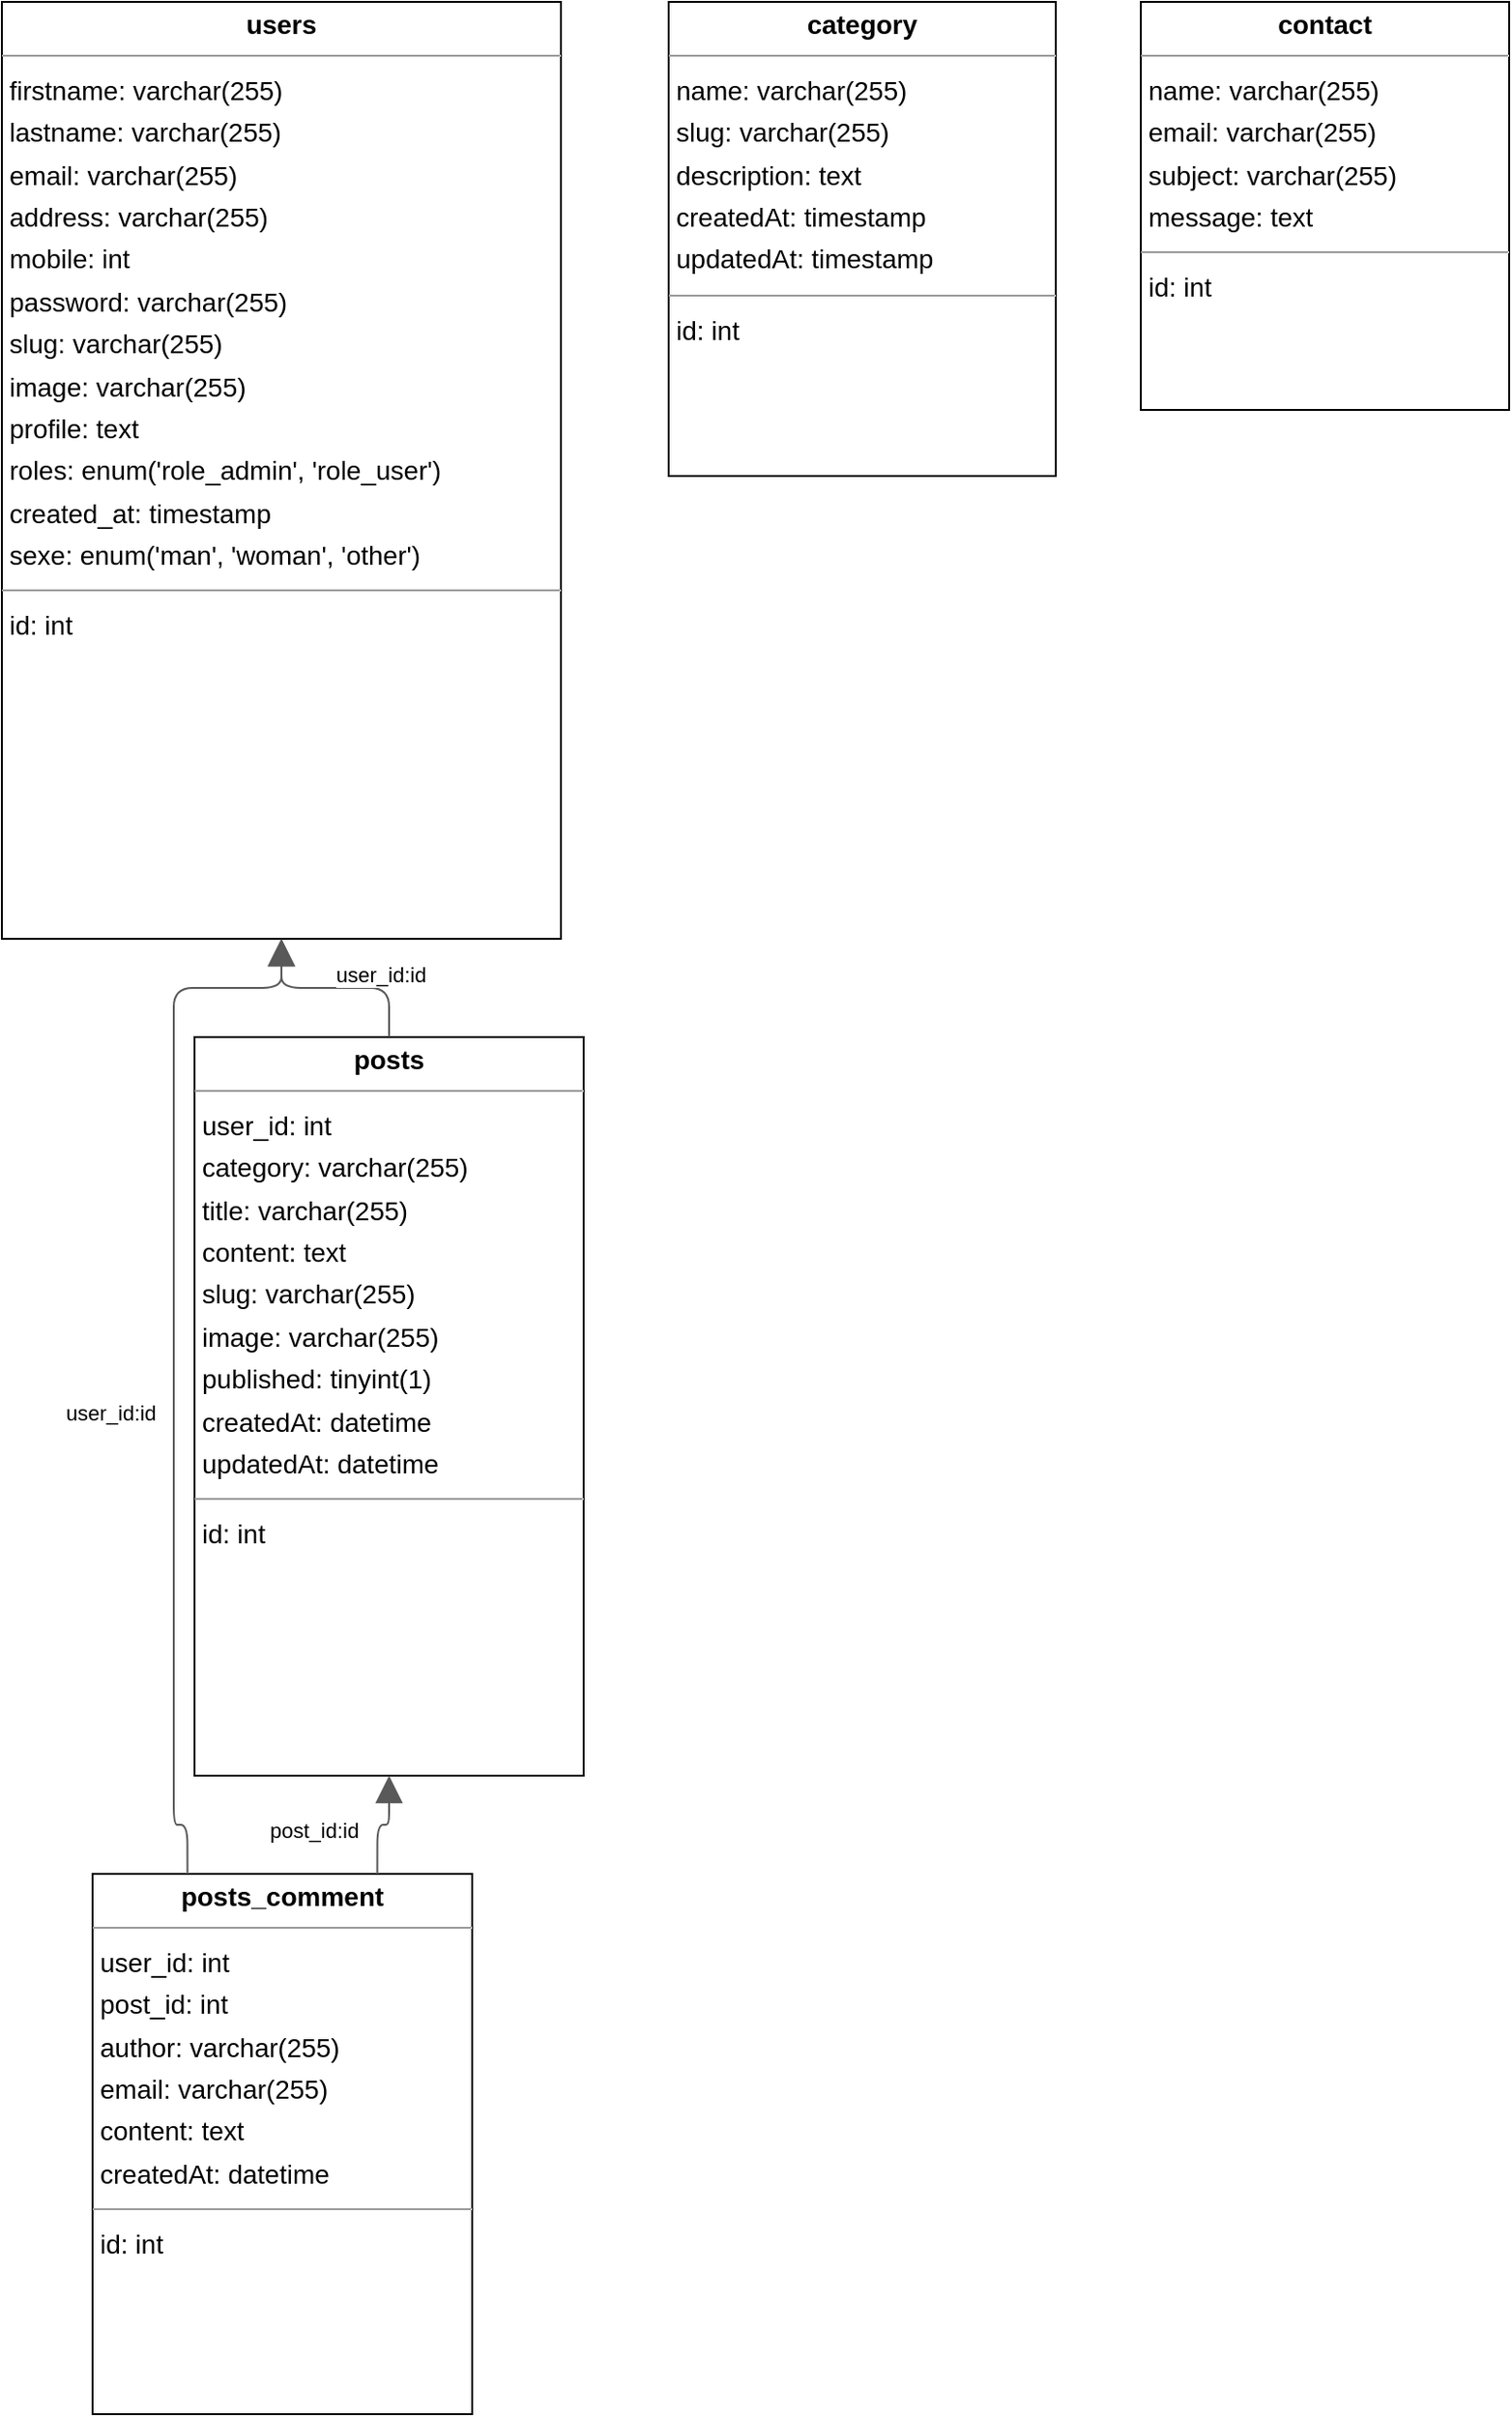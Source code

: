 <mxGraphModel dx="0" dy="0" grid="1" gridSize="10" guides="1" tooltips="1" connect="1" arrows="1" fold="1" page="0" pageScale="1" background="none" math="0" shadow="0">
  <root>
    <mxCell id="0" />
    <mxCell id="1" parent="0" />
    <mxCell id="node3" parent="1" vertex="1" value="&lt;p style=&quot;margin:0px;margin-top:4px;text-align:center;&quot;&gt;&lt;b&gt;category&lt;/b&gt;&lt;/p&gt;&lt;hr size=&quot;1&quot;/&gt;&lt;p style=&quot;margin:0 0 0 4px;line-height:1.6;&quot;&gt; name: varchar(255)&lt;br/&gt; slug: varchar(255)&lt;br/&gt; description: text&lt;br/&gt; createdAt: timestamp&lt;br/&gt; updatedAt: timestamp&lt;/p&gt;&lt;hr size=&quot;1&quot;/&gt;&lt;p style=&quot;margin:0 0 0 4px;line-height:1.6;&quot;&gt; id: int&lt;/p&gt;" style="verticalAlign=top;align=left;overflow=fill;fontSize=14;fontFamily=Helvetica;html=1;rounded=0;shadow=0;comic=0;labelBackgroundColor=none;strokeWidth=1;">
      <mxGeometry x="205" y="-248" width="205" height="251" as="geometry" />
    </mxCell>
    <mxCell id="node2" parent="1" vertex="1" value="&lt;p style=&quot;margin:0px;margin-top:4px;text-align:center;&quot;&gt;&lt;b&gt;contact&lt;/b&gt;&lt;/p&gt;&lt;hr size=&quot;1&quot;/&gt;&lt;p style=&quot;margin:0 0 0 4px;line-height:1.6;&quot;&gt; name: varchar(255)&lt;br/&gt; email: varchar(255)&lt;br/&gt; subject: varchar(255)&lt;br/&gt; message: text&lt;/p&gt;&lt;hr size=&quot;1&quot;/&gt;&lt;p style=&quot;margin:0 0 0 4px;line-height:1.6;&quot;&gt; id: int&lt;/p&gt;" style="verticalAlign=top;align=left;overflow=fill;fontSize=14;fontFamily=Helvetica;html=1;rounded=0;shadow=0;comic=0;labelBackgroundColor=none;strokeWidth=1;">
      <mxGeometry x="455" y="-248" width="195" height="216" as="geometry" />
    </mxCell>
    <mxCell id="node4" parent="1" vertex="1" value="&lt;p style=&quot;margin:0px;margin-top:4px;text-align:center;&quot;&gt;&lt;b&gt;posts&lt;/b&gt;&lt;/p&gt;&lt;hr size=&quot;1&quot;/&gt;&lt;p style=&quot;margin:0 0 0 4px;line-height:1.6;&quot;&gt; user_id: int&lt;br/&gt; category: varchar(255)&lt;br/&gt; title: varchar(255)&lt;br/&gt; content: text&lt;br/&gt; slug: varchar(255)&lt;br/&gt; image: varchar(255)&lt;br/&gt; published: tinyint(1)&lt;br/&gt; createdAt: datetime&lt;br/&gt; updatedAt: datetime&lt;/p&gt;&lt;hr size=&quot;1&quot;/&gt;&lt;p style=&quot;margin:0 0 0 4px;line-height:1.6;&quot;&gt; id: int&lt;/p&gt;" style="verticalAlign=top;align=left;overflow=fill;fontSize=14;fontFamily=Helvetica;html=1;rounded=0;shadow=0;comic=0;labelBackgroundColor=none;strokeWidth=1;">
      <mxGeometry x="-46" y="300" width="206" height="391" as="geometry" />
    </mxCell>
    <mxCell id="node0" parent="1" vertex="1" value="&lt;p style=&quot;margin:0px;margin-top:4px;text-align:center;&quot;&gt;&lt;b&gt;posts_comment&lt;/b&gt;&lt;/p&gt;&lt;hr size=&quot;1&quot;/&gt;&lt;p style=&quot;margin:0 0 0 4px;line-height:1.6;&quot;&gt; user_id: int&lt;br/&gt; post_id: int&lt;br/&gt; author: varchar(255)&lt;br/&gt; email: varchar(255)&lt;br/&gt; content: text&lt;br/&gt; createdAt: datetime&lt;/p&gt;&lt;hr size=&quot;1&quot;/&gt;&lt;p style=&quot;margin:0 0 0 4px;line-height:1.6;&quot;&gt; id: int&lt;/p&gt;" style="verticalAlign=top;align=left;overflow=fill;fontSize=14;fontFamily=Helvetica;html=1;rounded=0;shadow=0;comic=0;labelBackgroundColor=none;strokeWidth=1;">
      <mxGeometry x="-100" y="743" width="201" height="286" as="geometry" />
    </mxCell>
    <mxCell id="node1" parent="1" vertex="1" value="&lt;p style=&quot;margin:0px;margin-top:4px;text-align:center;&quot;&gt;&lt;b&gt;users&lt;/b&gt;&lt;/p&gt;&lt;hr size=&quot;1&quot;/&gt;&lt;p style=&quot;margin:0 0 0 4px;line-height:1.6;&quot;&gt; firstname: varchar(255)&lt;br/&gt; lastname: varchar(255)&lt;br/&gt; email: varchar(255)&lt;br/&gt; address: varchar(255)&lt;br/&gt; mobile: int&lt;br/&gt; password: varchar(255)&lt;br/&gt; slug: varchar(255)&lt;br/&gt; image: varchar(255)&lt;br/&gt; profile: text&lt;br/&gt; roles: enum(&amp;#39;role_admin&amp;#39;, &amp;#39;role_user&amp;#39;)&lt;br/&gt; created_at: timestamp&lt;br/&gt; sexe: enum(&amp;#39;man&amp;#39;, &amp;#39;woman&amp;#39;, &amp;#39;other&amp;#39;)&lt;/p&gt;&lt;hr size=&quot;1&quot;/&gt;&lt;p style=&quot;margin:0 0 0 4px;line-height:1.6;&quot;&gt; id: int&lt;/p&gt;" style="verticalAlign=top;align=left;overflow=fill;fontSize=14;fontFamily=Helvetica;html=1;rounded=0;shadow=0;comic=0;labelBackgroundColor=none;strokeWidth=1;">
      <mxGeometry x="-148" y="-248" width="296" height="496" as="geometry" />
    </mxCell>
    <mxCell id="edge1" edge="1" value="" parent="1" source="node4" target="node1" style="html=1;rounded=1;edgeStyle=orthogonalEdgeStyle;dashed=0;startArrow=none;endArrow=block;endSize=12;strokeColor=#595959;exitX=0.500;exitY=0.000;exitDx=0;exitDy=0;entryX=0.500;entryY=1.000;entryDx=0;entryDy=0;">
      <mxGeometry width="50" height="50" relative="1" as="geometry">
        <Array as="points">
          <mxPoint x="57" y="274" />
          <mxPoint x="0" y="274" />
        </Array>
      </mxGeometry>
    </mxCell>
    <mxCell id="label8" parent="edge1" vertex="1" connectable="0" value="user_id:id" style="edgeLabel;resizable=0;html=1;align=left;verticalAlign=top;strokeColor=default;">
      <mxGeometry x="27" y="254" as="geometry" />
    </mxCell>
    <mxCell id="edge0" edge="1" value="" parent="1" source="node0" target="node4" style="html=1;rounded=1;edgeStyle=orthogonalEdgeStyle;dashed=0;startArrow=none;endArrow=block;endSize=12;strokeColor=#595959;exitX=0.750;exitY=0.000;exitDx=0;exitDy=0;entryX=0.500;entryY=1.000;entryDx=0;entryDy=0;">
      <mxGeometry width="50" height="50" relative="1" as="geometry">
        <Array as="points">
          <mxPoint x="50" y="717" />
          <mxPoint x="57" y="717" />
        </Array>
      </mxGeometry>
    </mxCell>
    <mxCell id="label2" parent="edge0" vertex="1" connectable="0" value="post_id:id" style="edgeLabel;resizable=0;html=1;align=left;verticalAlign=top;strokeColor=default;">
      <mxGeometry x="-8" y="707" as="geometry" />
    </mxCell>
    <mxCell id="edge2" edge="1" value="" parent="1" source="node0" target="node1" style="html=1;rounded=1;edgeStyle=orthogonalEdgeStyle;dashed=0;startArrow=none;endArrow=block;endSize=12;strokeColor=#595959;exitX=0.250;exitY=0.000;exitDx=0;exitDy=0;entryX=0.500;entryY=1.000;entryDx=0;entryDy=0;">
      <mxGeometry width="50" height="50" relative="1" as="geometry">
        <Array as="points">
          <mxPoint x="-50" y="717" />
          <mxPoint x="-57" y="717" />
          <mxPoint x="-57" y="274" />
          <mxPoint x="0" y="274" />
        </Array>
      </mxGeometry>
    </mxCell>
    <mxCell id="label14" parent="edge2" vertex="1" connectable="0" value="user_id:id" style="edgeLabel;resizable=0;html=1;align=left;verticalAlign=top;strokeColor=default;">
      <mxGeometry x="-116" y="486" as="geometry" />
    </mxCell>
  </root>
</mxGraphModel>